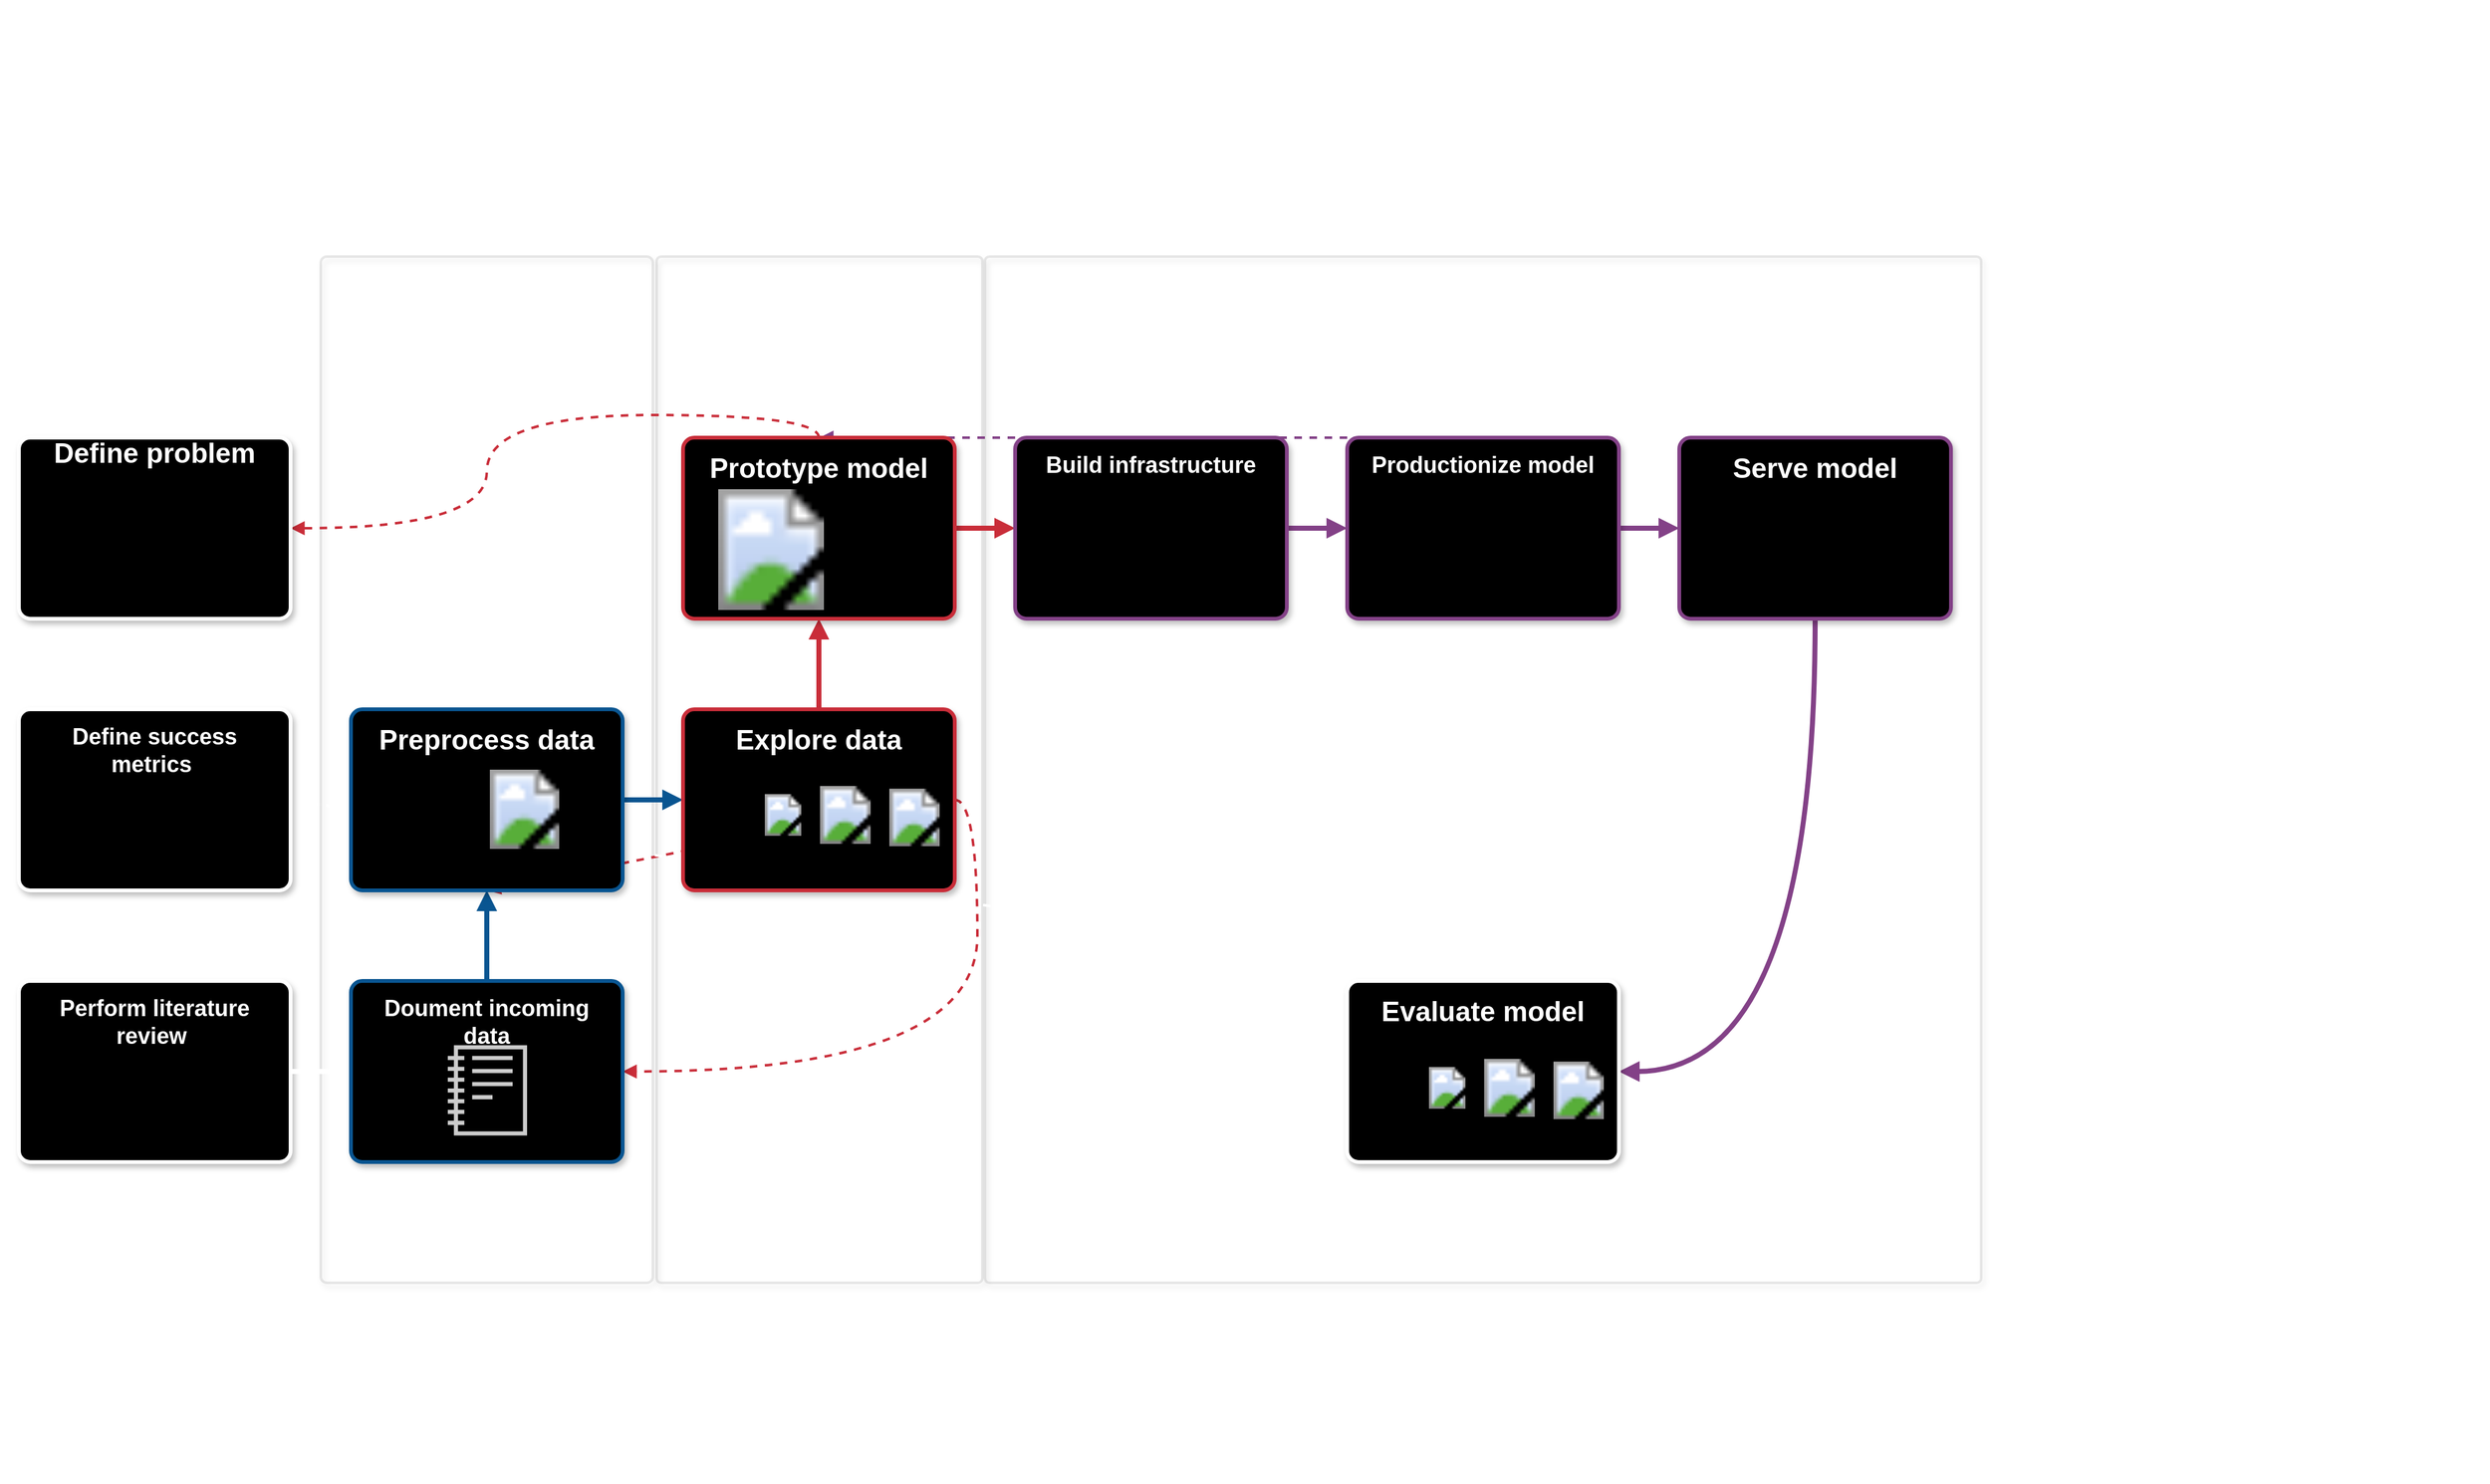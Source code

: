 <mxfile version="13.0.9">
    <diagram id="6hGFLwfOUW9BJ-s0fimq" name="Page-1">
        <mxGraphModel dx="1230" dy="1150" grid="1" gridSize="10" guides="1" tooltips="1" connect="1" arrows="1" fold="1" page="1" pageScale="1" pageWidth="827" pageHeight="1169" math="0" shadow="0">
            <root>
                <mxCell id="0"/>
                <mxCell id="1" parent="0"/>
                <mxCell id="2" value="Prep" style="html=1;whiteSpace=wrap;fontSize=33;fontColor=#ffffff;align=center;spacingTop=3;spacing=7;verticalAlign=top;strokeColor=#b2b2b2;strokeOpacity=30;fillOpacity=0;rounded=1;absoluteArcSize=1;arcSize=9.6;shadow=1;fillColor=#ffffff;strokeWidth=2;" parent="1" vertex="1">
                    <mxGeometry x="305" y="233" width="264" height="816" as="geometry"/>
                </mxCell>
                <mxCell id="3" value="Train" style="html=1;whiteSpace=wrap;fontSize=33;fontColor=#ffffff;align=center;spacingTop=3;spacing=7;verticalAlign=top;strokeColor=#b2b2b2;strokeOpacity=30;fillOpacity=0;rounded=1;absoluteArcSize=1;arcSize=7.2;shadow=1;fillColor=#ffffff;strokeWidth=2;" parent="1" vertex="1">
                    <mxGeometry x="572" y="233" width="259" height="816" as="geometry"/>
                </mxCell>
                <mxCell id="4" value="Model &amp; Serve" style="html=1;whiteSpace=wrap;fontSize=33;fontColor=#ffffff;align=center;spacingTop=3;spacing=7;verticalAlign=top;strokeColor=#b2b2b2;strokeOpacity=30;fillOpacity=0;rounded=1;absoluteArcSize=1;arcSize=7.2;shadow=1;fillColor=#ffffff;strokeWidth=2;" parent="1" vertex="1">
                    <mxGeometry x="833" y="233" width="792" height="816" as="geometry"/>
                </mxCell>
                <UserObject label="" lucidchartObjectId="GqTMX3MNGN6o" id="5">
                    <mxCell style="html=1;jettySize=18;fontSize=11;strokeColor=#c92d39;strokeOpacity=100;dashed=1;strokeWidth=2;rounded=1;arcSize=0;startArrow=none;;endArrow=block;endFill=1;;exitX=1.007;exitY=0.484;exitPerimeter=1;entryX=0.5;entryY=1.01;entryPerimeter=1;" parent="1" source="23" target="29" edge="1">
                        <mxGeometry width="100" height="100" relative="1" as="geometry">
                            <Array as="points"/>
                        </mxGeometry>
                    </mxCell>
                </UserObject>
                <UserObject label="" lucidchartObjectId="dqAMXdCYslZI" id="6">
                    <mxCell style="html=1;jettySize=18;fontSize=11;strokeColor=#ffffff;strokeOpacity=100;dashed=1;strokeWidth=2;rounded=1;arcSize=0;startArrow=none;;endArrow=block;endFill=1;;exitX=0.5;exitY=-0.01;exitPerimeter=1;entryX=1.007;entryY=0.5;entryPerimeter=1;" parent="1" source="44" target="61" edge="1">
                        <mxGeometry width="100" height="100" relative="1" as="geometry">
                            <Array as="points"/>
                        </mxGeometry>
                    </mxCell>
                </UserObject>
                <UserObject label="" lucidchartObjectId="9wnm.Kpb1wwJ" id="7">
                    <mxCell style="html=1;jettySize=18;fontSize=11;strokeColor=#834187;strokeOpacity=100;dashed=1;strokeWidth=2;rounded=1;arcSize=0;startArrow=none;;endArrow=block;endFill=1;;exitX=0.5;exitY=-0.01;exitPerimeter=1;entryX=0.502;entryY=-0.01;entryPerimeter=1;" parent="1" source="37" target="33" edge="1">
                        <mxGeometry width="100" height="100" relative="1" as="geometry">
                            <Array as="points"/>
                        </mxGeometry>
                    </mxCell>
                </UserObject>
                <UserObject label="" lucidchartObjectId="AFnmE0q4mEf_" id="8">
                    <mxCell style="html=1;jettySize=18;fontSize=11;strokeColor=#c92d39;strokeOpacity=100;dashed=1;strokeWidth=2;rounded=1;arcSize=0;edgeStyle=orthogonalEdgeStyle;curved=1;startArrow=none;;endArrow=block;endFill=1;;exitX=0.5;exitY=-0.01;exitPerimeter=1;entryX=1.007;entryY=0.5;entryPerimeter=1;" parent="1" source="33" target="57" edge="1">
                        <mxGeometry width="100" height="100" relative="1" as="geometry">
                            <Array as="points"/>
                        </mxGeometry>
                    </mxCell>
                </UserObject>
                <UserObject label="" lucidchartObjectId="0pAMOn9Fn9M7" id="9">
                    <mxCell style="html=1;jettySize=18;fontSize=11;strokeColor=#ffffff;strokeOpacity=100;dashed=1;strokeWidth=2;rounded=1;arcSize=0;edgeStyle=orthogonalEdgeStyle;curved=1;startArrow=none;;endArrow=block;endFill=1;;exitX=0.5;exitY=-0.01;exitPerimeter=1;entryX=0.5;entryY=1.01;entryPerimeter=1;" parent="1" source="44" target="37" edge="1">
                        <mxGeometry width="100" height="100" relative="1" as="geometry">
                            <Array as="points"/>
                        </mxGeometry>
                    </mxCell>
                </UserObject>
                <UserObject label="" lucidchartObjectId="6pTMA7Jc8nFY" id="10">
                    <mxCell style="html=1;jettySize=18;fontSize=11;strokeColor=#c92d39;strokeOpacity=100;dashed=1;strokeWidth=2;rounded=1;arcSize=0;edgeStyle=orthogonalEdgeStyle;curved=1;startArrow=none;;endArrow=block;endFill=1;;exitX=1.007;exitY=0.5;exitPerimeter=1;entryX=1.007;entryY=0.5;entryPerimeter=1;" parent="1" source="23" target="64" edge="1">
                        <mxGeometry width="100" height="100" relative="1" as="geometry">
                            <Array as="points"/>
                        </mxGeometry>
                    </mxCell>
                </UserObject>
                <UserObject label="" lucidchartObjectId="2GnmhgDyOebN" id="11">
                    <mxCell style="html=1;jettySize=18;fontSize=11;strokeColor=#095591;strokeOpacity=100;strokeWidth=4;rounded=1;arcSize=0;edgeStyle=orthogonalEdgeStyle;curved=1;startArrow=none;;endArrow=block;endFill=1;;exitX=0.5;exitY=-0.01;exitPerimeter=1;entryX=0.5;entryY=1.01;entryPerimeter=1;" parent="1" source="64" target="29" edge="1">
                        <mxGeometry width="100" height="100" relative="1" as="geometry">
                            <Array as="points"/>
                        </mxGeometry>
                    </mxCell>
                </UserObject>
                <UserObject label="&lt;div style=&quot;color:#ffffff;text-align: left;&quot;&gt;① &lt;/div&gt;&lt;span style=&quot;color:#ffffff;font-weight: bold;text-align: left;&quot;&gt;Define problem&lt;/span&gt;&lt;span style=&quot;color:#ffffff;text-align: left;&quot;&gt;:&lt;/span&gt;&lt;span style=&quot;color:#ffffff;font-weight: bold;text-align: left;&quot;&gt; &lt;/span&gt;&lt;span style=&quot;color:#ffffff;text-align: left;&quot;&gt;what specific problems are we addressing?&#10;&lt;/span&gt;&lt;div style=&quot;color:#ffffff;text-align: left;&quot;&gt;&lt;/div&gt;&lt;div style=&quot;color:#ffffff;text-align: left;&quot;&gt;② &lt;/div&gt;&lt;span style=&quot;color:#ffffff;font-weight: bold;text-align: left;&quot;&gt;Define success metrics&lt;/span&gt;&lt;span style=&quot;color:#ffffff;text-align: left;&quot;&gt;: how will we measure success?&#10;&lt;/span&gt;&lt;div style=&quot;color:#ffffff;text-align: left;&quot;&gt;&lt;/div&gt;&lt;div style=&quot;color:#ffffff;text-align: left;&quot;&gt;③ &lt;/div&gt;&lt;span style=&quot;color:#ffffff;font-weight: bold;text-align: left;&quot;&gt;Perform literature review&lt;/span&gt;&lt;span style=&quot;color:#ffffff;text-align: left;&quot;&gt;: how have others solved this problem?&#10;&lt;/span&gt;&lt;div style=&quot;color:#ffffff;text-align: left;&quot;&gt;&lt;/div&gt;&lt;div style=&quot;color:#ffffff;text-align: left;&quot;&gt;④ &lt;/div&gt;&lt;span style=&quot;color:#ffffff;font-weight: bold;text-align: left;&quot;&gt;Document incoming data&lt;/span&gt;&lt;span style=&quot;color:#ffffff;text-align: left;&quot;&gt;: document and collect data to use&#10;&lt;/span&gt;&lt;div style=&quot;color:#ffffff;text-align: left;&quot;&gt;&lt;/div&gt;&lt;div style=&quot;color:#ffffff;text-align: left;&quot;&gt;⑤ &lt;/div&gt;&lt;span style=&quot;color:#ffffff;font-weight: bold;text-align: left;&quot;&gt;Preprocess data&lt;/span&gt;&lt;span style=&quot;color:#ffffff;text-align: left;&quot;&gt;: clean, compress, partition, normalize, summarize, and scale data&#10;&lt;/span&gt;&lt;div style=&quot;color:#ffffff;text-align: left;&quot;&gt;&lt;/div&gt;&lt;div style=&quot;color:#ffffff;text-align: left;&quot;&gt;⑥ &lt;/div&gt;&lt;span style=&quot;color:#ffffff;font-weight: bold;text-align: left;&quot;&gt;Explore data&lt;/span&gt;&lt;span style=&quot;color:#ffffff;text-align: left;&quot;&gt;: distributions, outliers, subgroups&#10;&lt;/span&gt;&lt;div style=&quot;color:#ffffff;text-align: left;&quot;&gt;&lt;/div&gt;&lt;div style=&quot;color:#ffffff;text-align: left;&quot;&gt;⑦ &lt;/div&gt;&lt;span style=&quot;color:#ffffff;font-weight: bold;text-align: left;&quot;&gt;Prototype model&lt;/span&gt;&lt;span style=&quot;color:#ffffff;text-align: left;&quot;&gt;: exploratory models to share out and discuss - problem definition may be updated based on this task&#10;&lt;/span&gt;&lt;div style=&quot;color:#ffffff;text-align: left;&quot;&gt;&lt;/div&gt;&lt;div style=&quot;color:#ffffff;text-align: left;&quot;&gt;⑧ &lt;/div&gt;&lt;span style=&quot;color:#ffffff;font-weight: bold;text-align: left;&quot;&gt;Build infrastructure&lt;/span&gt;&lt;span style=&quot;color:#ffffff;text-align: left;&quot;&gt;: build and test infrastructure for the model&#10;&lt;/span&gt;&lt;div style=&quot;color:#ffffff;text-align: left;&quot;&gt;&lt;/div&gt;&lt;div style=&quot;color:#ffffff;text-align: left;&quot;&gt;⑨ &lt;/div&gt;&lt;span style=&quot;color:#ffffff;font-weight: bold;text-align: left;&quot;&gt;Productionize model&lt;/span&gt;&lt;span style=&quot;color:#ffffff;text-align: left;&quot;&gt;: scale model prototype out and test on production systems&#10;&lt;/span&gt;&lt;div style=&quot;color:#ffffff;text-align: left;&quot;&gt;&lt;/div&gt;&lt;div style=&quot;color:#ffffff;text-align: left;&quot;&gt;⑩ &lt;/div&gt;&lt;span style=&quot;color:#ffffff;font-weight: bold;text-align: left;&quot;&gt;Serve model&lt;/span&gt;&lt;span style=&quot;color:#ffffff;text-align: left;&quot;&gt;: API to serve data transformed or created by ML models&#10;&lt;/span&gt;&lt;div style=&quot;color:#ffffff;text-align: left;&quot;&gt;&lt;/div&gt;&lt;div style=&quot;color:#ffffff;text-align: left;&quot;&gt;⑪ &lt;/div&gt;&lt;span style=&quot;color:#ffffff;font-weight: bold;text-align: left;&quot;&gt;Evaluate model&lt;/span&gt;&lt;span style=&quot;color:#ffffff;text-align: left;&quot;&gt;: continue to evaluate model outputs as it is used, run experiments, feed data back to model, and iterate&lt;/span&gt;" lucidchartObjectId="GgnmbIPkTqLp" id="12">
                    <mxCell style="html=1;whiteSpace=wrap;;overflow=width;html=1;spacing=3;verticalAlign=top;strokeOpacity=0;fillOpacity=0;fillColor=#ffffff;" parent="1" vertex="1">
                        <mxGeometry x="1637" y="281" width="391" height="756" as="geometry"/>
                    </mxCell>
                </UserObject>
                <UserObject label="Machine Learning Modeling Workflow" lucidchartObjectId="GgnmhnXagS_d" id="13">
                    <mxCell style="html=1;whiteSpace=wrap;text;strokeColor=none;fillColor=none;fontSize=98;fontColor=#ffffff;align=center;spacing=3;verticalAlign=middle;strokeOpacity=100;fillOpacity=100;" parent="1" vertex="1">
                        <mxGeometry x="50" y="29" width="1946" height="121" as="geometry"/>
                    </mxCell>
                </UserObject>
                <UserObject label="" lucidchartObjectId="PpBME78BNal-" id="14">
                    <mxCell style="html=1;whiteSpace=wrap;shape=image;fontSize=11;spacing=0;strokeColor=none;strokeOpacity=100;strokeWidth=0;" parent="1" vertex="1">
                        <mxGeometry x="1685" y="1145" width="336" height="63" as="geometry"/>
                    </mxCell>
                </UserObject>
                <UserObject label="" lucidchartObjectId="GgnmqxWPCD0X" id="15">
                    <mxCell style="html=1;jettySize=18;fontSize=11;strokeColor=#ffffff;strokeOpacity=100;strokeWidth=4;rounded=1;arcSize=0;edgeStyle=orthogonalEdgeStyle;curved=1;startArrow=none;;endArrow=block;endFill=1;;exitX=0.5;exitY=1.01;exitPerimeter=1;entryX=0.5;entryY=-0.01;entryPerimeter=1;" parent="1" source="61" target="54" edge="1">
                        <mxGeometry width="100" height="100" relative="1" as="geometry">
                            <Array as="points"/>
                        </mxGeometry>
                    </mxCell>
                </UserObject>
                <UserObject label="" lucidchartObjectId="ronmAYcDZrGe" id="16">
                    <mxCell style="html=1;jettySize=18;fontSize=11;strokeColor=#ffffff;strokeOpacity=100;strokeWidth=4;rounded=1;arcSize=0;edgeStyle=orthogonalEdgeStyle;curved=1;startArrow=none;;endArrow=block;endFill=1;;exitX=0.5;exitY=1.01;exitPerimeter=1;entryX=0.492;entryY=-0.01;entryPerimeter=1;" parent="1" source="57" target="61" edge="1">
                        <mxGeometry width="100" height="100" relative="1" as="geometry">
                            <Array as="points"/>
                        </mxGeometry>
                    </mxCell>
                </UserObject>
                <UserObject label="" lucidchartObjectId="hvnmvVD1-y6x" id="17">
                    <mxCell style="html=1;jettySize=18;fontSize=11;strokeColor=#c92d39;strokeOpacity=100;strokeWidth=4;rounded=1;arcSize=0;edgeStyle=orthogonalEdgeStyle;curved=1;startArrow=none;;endArrow=block;endFill=1;;exitX=1.007;exitY=0.5;exitPerimeter=1;entryX=-0.007;entryY=0.5;entryPerimeter=1;" parent="1" source="33" target="51" edge="1">
                        <mxGeometry width="100" height="100" relative="1" as="geometry">
                            <Array as="points"/>
                        </mxGeometry>
                    </mxCell>
                </UserObject>
                <UserObject label="" lucidchartObjectId="uvnm8uSno6NJ" id="18">
                    <mxCell style="html=1;jettySize=18;fontSize=11;strokeColor=#834187;strokeOpacity=100;strokeWidth=4;rounded=1;arcSize=0;edgeStyle=orthogonalEdgeStyle;curved=1;startArrow=none;;endArrow=block;endFill=1;;exitX=1.007;exitY=0.5;exitPerimeter=1;entryX=-0.007;entryY=0.5;entryPerimeter=1;" parent="1" source="51" target="37" edge="1">
                        <mxGeometry width="100" height="100" relative="1" as="geometry">
                            <Array as="points"/>
                        </mxGeometry>
                    </mxCell>
                </UserObject>
                <UserObject label="" lucidchartObjectId="NFnmp9qC6HQ1" id="19">
                    <mxCell style="html=1;jettySize=18;fontSize=11;strokeColor=#c92d39;strokeOpacity=100;strokeWidth=4;rounded=1;arcSize=0;edgeStyle=orthogonalEdgeStyle;curved=1;startArrow=none;;endArrow=block;endFill=1;;exitX=0.5;exitY=-0.01;exitPerimeter=1;entryX=0.5;entryY=1.01;entryPerimeter=1;" parent="1" source="23" target="33" edge="1">
                        <mxGeometry width="100" height="100" relative="1" as="geometry">
                            <Array as="points"/>
                        </mxGeometry>
                    </mxCell>
                </UserObject>
                <UserObject label="" lucidchartObjectId="gInm~u_2DIeO" id="20">
                    <mxCell style="html=1;jettySize=18;fontSize=11;strokeColor=#834187;strokeOpacity=100;strokeWidth=4;rounded=1;arcSize=0;edgeStyle=orthogonalEdgeStyle;curved=1;startArrow=none;;endArrow=block;endFill=1;;exitX=0.5;exitY=1.01;exitPerimeter=1;entryX=1.007;entryY=0.5;entryPerimeter=1;" parent="1" source="42" target="44" edge="1">
                        <mxGeometry width="100" height="100" relative="1" as="geometry">
                            <Array as="points"/>
                        </mxGeometry>
                    </mxCell>
                </UserObject>
                <UserObject label="" lucidchartObjectId="UJnmLningiw2" id="21">
                    <mxCell style="html=1;jettySize=18;fontSize=11;strokeColor=#834187;strokeOpacity=100;strokeWidth=4;rounded=1;arcSize=0;edgeStyle=orthogonalEdgeStyle;curved=1;startArrow=none;;endArrow=block;endFill=1;;exitX=1.007;exitY=0.5;exitPerimeter=1;entryX=-0.007;entryY=0.5;entryPerimeter=1;" parent="1" source="37" target="42" edge="1">
                        <mxGeometry width="100" height="100" relative="1" as="geometry">
                            <Array as="points"/>
                        </mxGeometry>
                    </mxCell>
                </UserObject>
                <UserObject label="" lucidchartObjectId="_BAMD5_~NVEn" id="22">
                    <mxCell style="html=1;jettySize=18;fontSize=11;strokeColor=#095591;strokeOpacity=100;strokeWidth=4;rounded=1;arcSize=0;edgeStyle=orthogonalEdgeStyle;curved=1;startArrow=none;;endArrow=block;endFill=1;;exitX=1.007;exitY=0.5;exitPerimeter=1;entryX=-0.007;entryY=0.5;entryPerimeter=1;" parent="1" source="29" target="23" edge="1">
                        <mxGeometry width="100" height="100" relative="1" as="geometry">
                            <Array as="points"/>
                        </mxGeometry>
                    </mxCell>
                </UserObject>
                <mxCell id="23" value="Explore data" style="html=1;whiteSpace=wrap;fontSize=22;fontColor=#ffffff;fontStyle=1;align=center;spacing=7;verticalAlign=top;strokeColor=#c92d39;strokeOpacity=100;fillOpacity=100;rounded=1;absoluteArcSize=1;arcSize=18;shadow=1;fillColor=#000000;strokeWidth=3;" parent="1" vertex="1">
                    <mxGeometry x="593" y="593" width="216" height="144" as="geometry"/>
                </mxCell>
                <mxCell id="24" value="" style="group;dropTarget=0;" parent="1" vertex="1">
                    <mxGeometry x="605" y="654" width="192" height="48" as="geometry"/>
                </mxCell>
                <UserObject label="" lucidchartObjectId="GgnmOj2.NxOA" id="25">
                    <mxCell style="html=1;whiteSpace=wrap;shape=image;fontSize=11;spacing=7;strokeColor=none;strokeOpacity=100;strokeWidth=0;image=https://images.lucidchart.com/images/7651796a-15c9-4b05-932c-dbd7ff0c808c/content;" parent="24" vertex="1">
                        <mxGeometry x="53" width="29" height="46" as="geometry"/>
                    </mxCell>
                </UserObject>
                <UserObject label="" lucidchartObjectId="GgnmdEcXaspW" id="26">
                    <mxCell style="html=1;whiteSpace=wrap;shape=image;fontSize=11;spacing=7;strokeColor=none;strokeOpacity=100;strokeWidth=0;image=https://images.lucidchart.com/images/0eb0fc8a-599c-4089-9ab3-3811e5bbe15c/content;" parent="24" vertex="1">
                        <mxGeometry x="87" width="60" height="46" as="geometry"/>
                    </mxCell>
                </UserObject>
                <UserObject label="" lucidchartObjectId="GgnmIZ.tHlTt" id="27">
                    <mxCell style="html=1;whiteSpace=wrap;shape=image;fontSize=11;spacing=7;strokeColor=none;strokeOpacity=100;strokeWidth=0;image=https://images.lucidchart.com/images/ce907f57-f13f-4db6-81ed-d7c229dca603/content;" parent="24" vertex="1">
                        <mxGeometry x="152" y="2" width="40" height="46" as="geometry"/>
                    </mxCell>
                </UserObject>
                <UserObject label="" lucidchartObjectId="GgnmOPhGFHSX" id="28">
                    <mxCell style="html=1;whiteSpace=wrap;shape=image;fontSize=11;spacing=7;strokeColor=none;strokeOpacity=100;strokeWidth=0;" parent="24" vertex="1">
                        <mxGeometry width="46" height="46" as="geometry"/>
                    </mxCell>
                </UserObject>
                <mxCell id="29" value="Preprocess data" style="html=1;whiteSpace=wrap;fontSize=22;fontColor=#ffffff;fontStyle=1;align=center;spacing=7;verticalAlign=top;strokeColor=#095591;strokeOpacity=100;fillOpacity=100;rounded=1;absoluteArcSize=1;arcSize=18;shadow=1;fillColor=#000000;strokeWidth=3;" parent="1" vertex="1">
                    <mxGeometry x="329" y="593" width="216" height="144" as="geometry"/>
                </mxCell>
                <mxCell id="30" value="" style="group;dropTarget=0;" parent="1" vertex="1">
                    <mxGeometry x="347" y="641" width="180" height="72" as="geometry"/>
                </mxCell>
                <UserObject label="" lucidchartObjectId="GgnmHLlr8UhA" id="31">
                    <mxCell style="html=1;whiteSpace=wrap;shape=image;fontSize=11;spacing=7;strokeColor=none;strokeOpacity=100;strokeWidth=0;" parent="30" vertex="1">
                        <mxGeometry width="72" height="72" as="geometry"/>
                    </mxCell>
                </UserObject>
                <UserObject label="" lucidchartObjectId="GgnmThqx06Vk" id="32">
                    <mxCell style="html=1;whiteSpace=wrap;shape=image;fontSize=11;spacing=7;strokeColor=none;strokeOpacity=100;strokeWidth=0;image=https://images.lucidchart.com/images/1403328f-3051-4b10-9a10-9d554a7b1dc1/content;" parent="30" vertex="1">
                        <mxGeometry x="60" width="120" height="63" as="geometry"/>
                    </mxCell>
                </UserObject>
                <mxCell id="33" value="Prototype model" style="html=1;whiteSpace=wrap;fontSize=22;fontColor=#ffffff;fontStyle=1;align=center;spacing=7;verticalAlign=top;strokeColor=#c92d39;strokeOpacity=100;fillOpacity=100;rounded=1;absoluteArcSize=1;arcSize=18;shadow=1;fillColor=#000000;strokeWidth=3;" parent="1" vertex="1">
                    <mxGeometry x="593" y="377" width="216" height="144" as="geometry"/>
                </mxCell>
                <mxCell id="34" value="" style="group;dropTarget=0;" parent="1" vertex="1">
                    <mxGeometry x="615" y="418" width="172" height="96" as="geometry"/>
                </mxCell>
                <UserObject label="" lucidchartObjectId="GgnmsPqBXfkL" id="35">
                    <mxCell style="html=1;whiteSpace=wrap;shape=image;fontSize=11;spacing=7;strokeColor=none;strokeOpacity=100;strokeWidth=0;" parent="34" vertex="1">
                        <mxGeometry x="106" y="8" width="66" height="71" as="geometry"/>
                    </mxCell>
                </UserObject>
                <UserObject label="" lucidchartObjectId="prrKsjQJMqNe" id="36">
                    <mxCell style="html=1;whiteSpace=wrap;shape=image;fontSize=11;spacing=7;strokeColor=none;strokeOpacity=100;strokeWidth=0;image=https://images.lucidchart.com/images/d64fb53d-4be6-46e3-ad06-0605e468c52a/content;" parent="34" vertex="1">
                        <mxGeometry width="96" height="96" as="geometry"/>
                    </mxCell>
                </UserObject>
                <mxCell id="37" value="Productionize model" style="html=1;whiteSpace=wrap;fontSize=18;fontColor=#ffffff;fontStyle=1;align=center;spacing=7;verticalAlign=top;strokeColor=#834187;strokeOpacity=100;fillOpacity=100;rounded=1;absoluteArcSize=1;arcSize=18;shadow=1;fillColor=#000000;strokeWidth=3;" parent="1" vertex="1">
                    <mxGeometry x="1121" y="377" width="216" height="144" as="geometry"/>
                </mxCell>
                <mxCell id="38" value="" style="group;dropTarget=0;" parent="1" vertex="1">
                    <mxGeometry x="1143" y="430" width="178" height="72" as="geometry"/>
                </mxCell>
                <UserObject label="" lucidchartObjectId="rorKhJjzy7ch" id="39">
                    <mxCell style="html=1;whiteSpace=wrap;shape=image;fontSize=11;spacing=7;strokeColor=none;strokeOpacity=100;strokeWidth=0;" parent="38" vertex="1">
                        <mxGeometry x="82" y="12" width="96" height="55" as="geometry"/>
                    </mxCell>
                </UserObject>
                <UserObject label="" lucidchartObjectId="Ggnm1~oAc7PT" id="40">
                    <mxCell style="html=1;whiteSpace=wrap;shape=image;fontSize=11;spacing=7;strokeColor=none;strokeOpacity=100;strokeWidth=0;" parent="38" vertex="1">
                        <mxGeometry width="72" height="72" as="geometry"/>
                    </mxCell>
                </UserObject>
                <mxCell id="41" value="" style="group;dropTarget=0;" parent="1" vertex="1">
                    <mxGeometry x="1385" y="377" width="216" height="144" as="geometry"/>
                </mxCell>
                <mxCell id="42" value="Serve model" style="html=1;whiteSpace=wrap;fontSize=22;fontColor=#ffffff;fontStyle=1;align=center;spacing=7;verticalAlign=top;strokeColor=#834187;strokeOpacity=100;fillOpacity=100;rounded=1;absoluteArcSize=1;arcSize=18;shadow=1;fillColor=#000000;strokeWidth=3;" parent="41" vertex="1">
                    <mxGeometry width="216" height="144" as="geometry"/>
                </mxCell>
                <UserObject label="" lucidchartObjectId="Ggnmn6L.7fqE" id="43">
                    <mxCell style="html=1;whiteSpace=wrap;shape=image;fontSize=11;spacing=7;strokeColor=none;strokeOpacity=100;strokeWidth=0;" parent="41" vertex="1">
                        <mxGeometry x="75" y="48" width="66" height="71" as="geometry"/>
                    </mxCell>
                </UserObject>
                <mxCell id="44" value="Evaluate model" style="html=1;whiteSpace=wrap;fontSize=22;fontColor=#ffffff;fontStyle=1;align=center;spacing=7;verticalAlign=top;strokeColor=#ffffff;strokeOpacity=100;fillOpacity=100;rounded=1;absoluteArcSize=1;arcSize=18;shadow=1;fillColor=#000000;strokeWidth=3;" parent="1" vertex="1">
                    <mxGeometry x="1121" y="809" width="216" height="144" as="geometry"/>
                </mxCell>
                <mxCell id="45" value="" style="group;dropTarget=0;" parent="1" vertex="1">
                    <mxGeometry x="1133" y="871" width="192" height="48" as="geometry"/>
                </mxCell>
                <UserObject label="" lucidchartObjectId="GgnmGM-2Inw1" id="46">
                    <mxCell style="html=1;whiteSpace=wrap;shape=image;fontSize=11;spacing=7;strokeColor=none;strokeOpacity=100;strokeWidth=0;image=https://images.lucidchart.com/images/7651796a-15c9-4b05-932c-dbd7ff0c808c/content;" parent="45" vertex="1">
                        <mxGeometry x="53" width="29" height="46" as="geometry"/>
                    </mxCell>
                </UserObject>
                <UserObject label="" lucidchartObjectId="GgnmhZUVPtmD" id="47">
                    <mxCell style="html=1;whiteSpace=wrap;shape=image;fontSize=11;spacing=7;strokeColor=none;strokeOpacity=100;strokeWidth=0;image=https://images.lucidchart.com/images/0eb0fc8a-599c-4089-9ab3-3811e5bbe15c/content;" parent="45" vertex="1">
                        <mxGeometry x="87" width="60" height="46" as="geometry"/>
                    </mxCell>
                </UserObject>
                <UserObject label="" lucidchartObjectId="GgnmKYBE8dhQ" id="48">
                    <mxCell style="html=1;whiteSpace=wrap;shape=image;fontSize=11;spacing=7;strokeColor=none;strokeOpacity=100;strokeWidth=0;image=https://images.lucidchart.com/images/ce907f57-f13f-4db6-81ed-d7c229dca603/content;" parent="45" vertex="1">
                        <mxGeometry x="152" y="2" width="40" height="46" as="geometry"/>
                    </mxCell>
                </UserObject>
                <UserObject label="" lucidchartObjectId="Ggnmiip4nIQs" id="49">
                    <mxCell style="html=1;whiteSpace=wrap;shape=image;fontSize=11;spacing=7;strokeColor=none;strokeOpacity=100;strokeWidth=0;" parent="45" vertex="1">
                        <mxGeometry width="46" height="46" as="geometry"/>
                    </mxCell>
                </UserObject>
                <mxCell id="50" value="" style="group;dropTarget=0;" parent="1" vertex="1">
                    <mxGeometry x="857" y="377" width="216" height="144" as="geometry"/>
                </mxCell>
                <mxCell id="51" value="Build infrastructure" style="html=1;whiteSpace=wrap;fontSize=18;fontColor=#ffffff;fontStyle=1;align=center;spacing=7;verticalAlign=top;strokeColor=#834187;strokeOpacity=100;fillOpacity=100;rounded=1;absoluteArcSize=1;arcSize=18;shadow=1;fillColor=#000000;strokeWidth=3;" parent="50" vertex="1">
                    <mxGeometry width="216" height="144" as="geometry"/>
                </mxCell>
                <UserObject label="" lucidchartObjectId="Ggnmu_F~zXd6" id="52">
                    <mxCell style="html=1;whiteSpace=wrap;shape=image;fontSize=11;spacing=7;strokeColor=none;strokeOpacity=100;strokeWidth=0;" parent="50" vertex="1">
                        <mxGeometry x="75" y="48" width="66" height="71" as="geometry"/>
                    </mxCell>
                </UserObject>
                <mxCell id="53" value="" style="group;dropTarget=0;" parent="1" vertex="1">
                    <mxGeometry x="65" y="809" width="216" height="144" as="geometry"/>
                </mxCell>
                <mxCell id="54" value="Perform literature review " style="html=1;whiteSpace=wrap;fontSize=18;fontColor=#ffffff;fontStyle=1;align=center;spacing=7;verticalAlign=top;strokeColor=#ffffff;strokeOpacity=100;fillOpacity=100;rounded=1;absoluteArcSize=1;arcSize=18;shadow=1;fillColor=#000000;strokeWidth=3;" parent="53" vertex="1">
                    <mxGeometry width="216" height="144" as="geometry"/>
                </mxCell>
                <UserObject label="" lucidchartObjectId="plAM~OQgy~QJ" id="55">
                    <mxCell style="html=1;whiteSpace=wrap;shape=image;fontSize=11;spacing=7;strokeColor=none;strokeOpacity=100;strokeWidth=0;" parent="53" vertex="1">
                        <mxGeometry x="68" y="41" width="72" height="67" as="geometry"/>
                    </mxCell>
                </UserObject>
                <mxCell id="56" value="" style="group;dropTarget=0;" parent="1" vertex="1">
                    <mxGeometry x="65" y="377" width="216" height="144" as="geometry"/>
                </mxCell>
                <mxCell id="57" value="&lt;div style=&quot;font-size:22px;color:#ffffff;font-weight: bold;text-align: center;&quot;&gt;Define problem&lt;/div&gt;&lt;span style=&quot;font-size:20px;color:#ffffff;font-weight: bold;text-align: center;&quot;&gt; &lt;/span&gt;" style="html=1;whiteSpace=wrap;overflow=width;html=1;fontSize=22;fontColor=#ffffff;fontStyle=1;align=center;spacing=7;verticalAlign=top;strokeColor=#ffffff;strokeOpacity=100;fillOpacity=100;rounded=1;absoluteArcSize=1;arcSize=18;shadow=1;fillColor=#000000;strokeWidth=3;" parent="56" vertex="1">
                    <mxGeometry width="216" height="144" as="geometry"/>
                </mxCell>
                <UserObject label="" lucidchartObjectId="Ggnm71bp6WeA" id="58">
                    <mxCell style="html=1;whiteSpace=wrap;shape=image;fontSize=11;spacing=7;strokeColor=none;strokeOpacity=100;strokeWidth=0;" parent="56" vertex="1">
                        <mxGeometry x="69" y="41" width="72" height="67" as="geometry"/>
                    </mxCell>
                </UserObject>
                <UserObject label="" lucidchartObjectId="kYTM7riVv.A2" id="59">
                    <mxCell style="html=1;jettySize=18;fontSize=11;strokeColor=#ffffff;strokeOpacity=100;strokeWidth=4;rounded=1;arcSize=0;edgeStyle=orthogonalEdgeStyle;curved=1;startArrow=none;;endArrow=block;endFill=1;;exitX=1.007;exitY=0.5;exitPerimeter=1;entryX=-0.007;entryY=0.5;entryPerimeter=1;" parent="1" source="54" target="64" edge="1">
                        <mxGeometry width="100" height="100" relative="1" as="geometry">
                            <Array as="points"/>
                        </mxGeometry>
                    </mxCell>
                </UserObject>
                <mxCell id="60" value="" style="group;dropTarget=0;" parent="1" vertex="1">
                    <mxGeometry x="65" y="593" width="216" height="144" as="geometry"/>
                </mxCell>
                <mxCell id="61" value="Define success metrics " style="html=1;whiteSpace=wrap;fontSize=18;fontColor=#ffffff;fontStyle=1;align=center;spacing=7;verticalAlign=top;strokeColor=#ffffff;strokeOpacity=100;fillOpacity=100;rounded=1;absoluteArcSize=1;arcSize=18;shadow=1;fillColor=#000000;strokeWidth=3;" parent="60" vertex="1">
                    <mxGeometry width="216" height="144" as="geometry"/>
                </mxCell>
                <UserObject label="" lucidchartObjectId="7kAMXKIF9tBb" id="62">
                    <mxCell style="html=1;whiteSpace=wrap;shape=image;fontSize=11;spacing=7;strokeColor=none;strokeOpacity=100;strokeWidth=0;" parent="60" vertex="1">
                        <mxGeometry x="57" y="41" width="72" height="67" as="geometry"/>
                    </mxCell>
                </UserObject>
                <mxCell id="63" value="" style="group;dropTarget=0;" parent="1" vertex="1">
                    <mxGeometry x="329" y="809" width="216" height="144" as="geometry"/>
                </mxCell>
                <mxCell id="64" value="Doument incoming data" style="html=1;whiteSpace=wrap;fontSize=18;fontColor=#ffffff;fontStyle=1;align=center;spacing=7;verticalAlign=top;strokeColor=#095591;strokeOpacity=100;fillOpacity=100;rounded=1;absoluteArcSize=1;arcSize=18;shadow=1;fillColor=#000000;strokeWidth=3;" parent="63" vertex="1">
                    <mxGeometry width="216" height="144" as="geometry"/>
                </mxCell>
                <UserObject label="" lucidchartObjectId="i4UMUx9hV1VL" id="65">
                    <mxCell style="html=1;whiteSpace=wrap;shape=mxgraph.aws4.sagemaker_notebook;labelPosition=center;verticalLabelPosition=bottom;align=center;verticalAlign=top;strokeColor=none;fontSize=11;spacing=0;strokeOpacity=100;fillOpacity=100;shadow=1;fillColor=#cccccc;" parent="63" vertex="1">
                        <mxGeometry x="77" y="51" width="63" height="72" as="geometry"/>
                    </mxCell>
                </UserObject>
            </root>
        </mxGraphModel>
    </diagram>
</mxfile>
